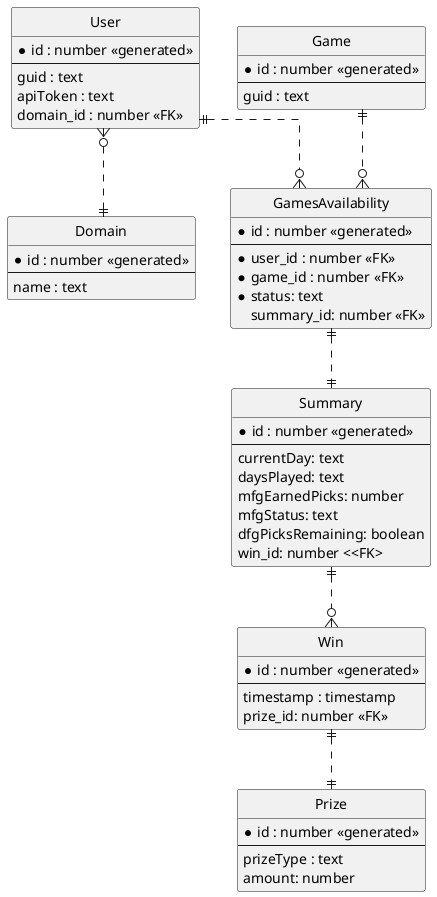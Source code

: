 [plantuml]
----

@startuml

'hide the spot
hide circle

' avoid problems with angled crows feet
skinparam linetype ortho

entity "Domain" as d {
  *id : number <<generated>>
  --
  name : text
}

entity "User" as user {
  *id : number <<generated>>
  --
  guid : text
  apiToken : text
  domain_id : number <<FK>>
}

entity "Game" as g {
  *id : number <<generated>>
  --
  guid : text
}

entity "GamesAvailability" as ga {
  *id : number <<generated>>
  --
  *user_id : number <<FK>>
  *game_id : number <<FK>>
  *status: text
  summary_id: number <<FK>>
}

entity "Summary" as s {
  *id : number <<generated>>
  --
  currentDay: text
  daysPlayed: text
  mfgEarnedPicks: number
  mfgStatus: text
  dfgPicksRemaining: boolean
  win_id: number <<FK>
}

entity "Win" as w {
  *id : number <<generated>>
  --
  timestamp : timestamp
  prize_id: number <<FK>>
}

entity "Prize" as p {
  *id : number <<generated>>
  --
  prizeType : text
  amount: number
}

user }o..|| d
user ||..o{ ga
g ||..o{ ga
ga ||..|| s
s ||..o{ w
w ||..|| p

@enduml
----
